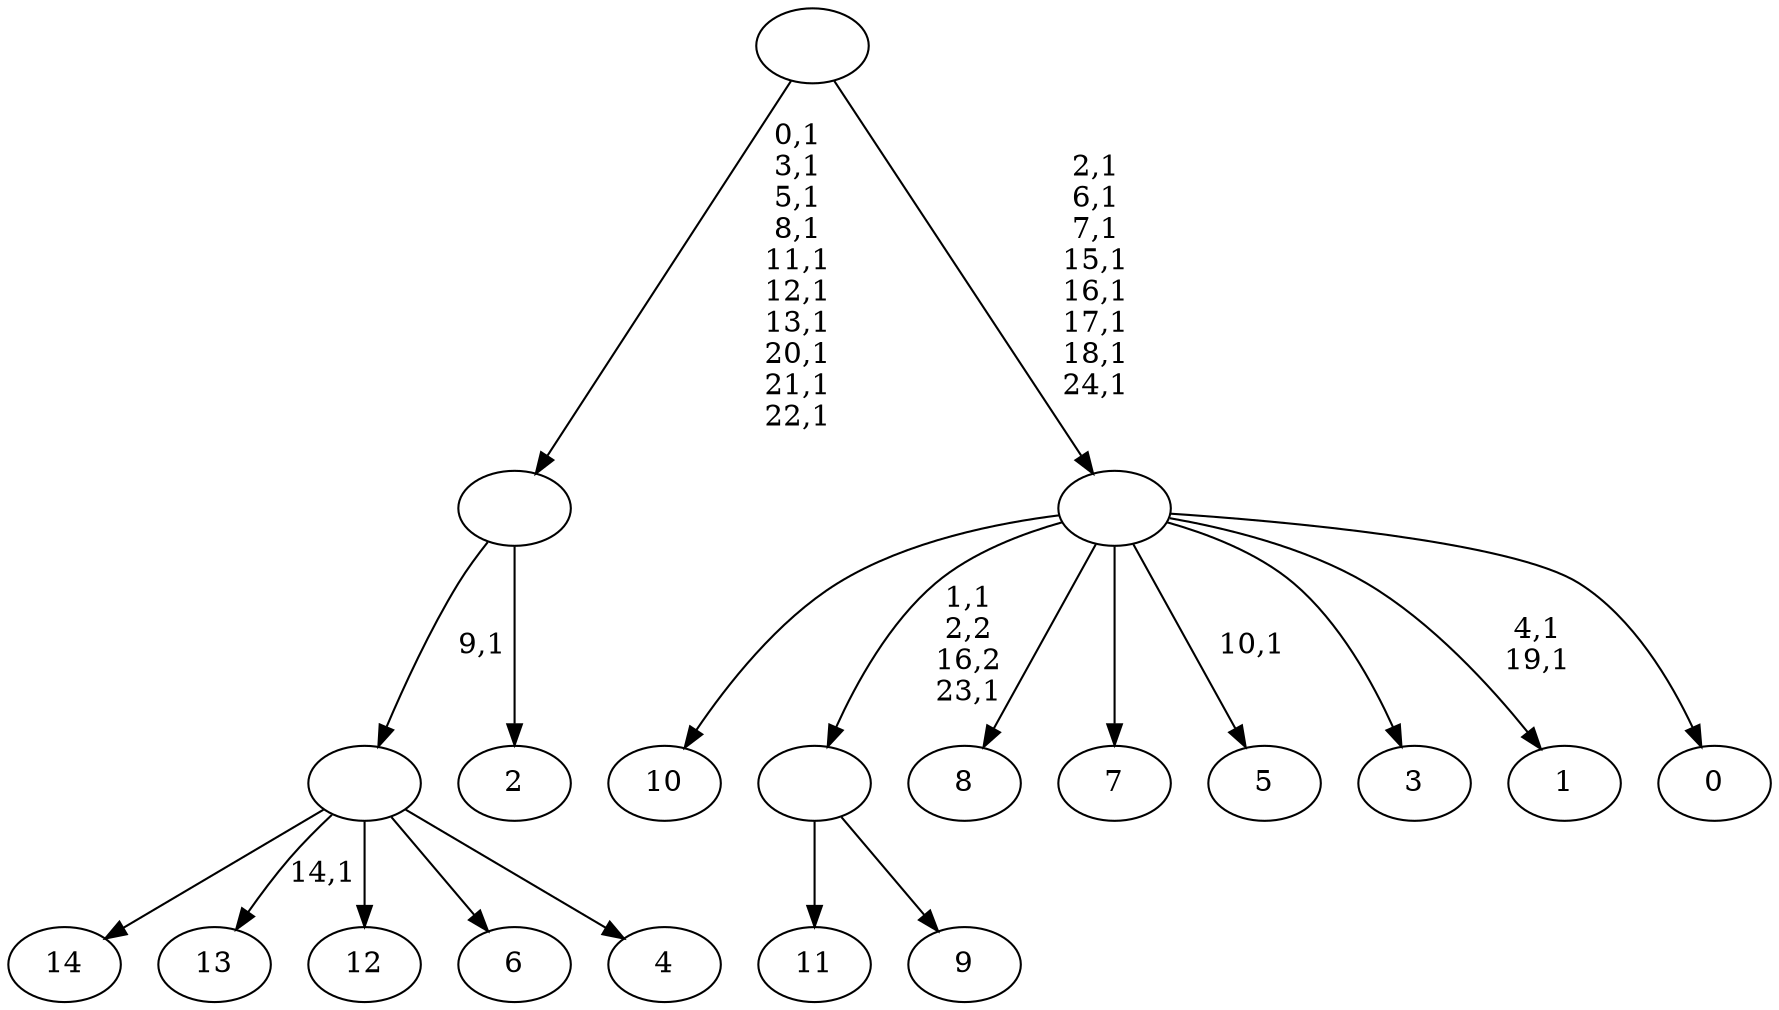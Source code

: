 digraph T {
	40 [label="14"]
	39 [label="13"]
	37 [label="12"]
	36 [label="11"]
	35 [label="10"]
	34 [label="9"]
	33 [label=""]
	31 [label="8"]
	30 [label="7"]
	29 [label="6"]
	28 [label="5"]
	26 [label="4"]
	25 [label=""]
	24 [label="3"]
	23 [label="2"]
	22 [label=""]
	12 [label="1"]
	9 [label="0"]
	8 [label=""]
	0 [label=""]
	33 -> 36 [label=""]
	33 -> 34 [label=""]
	25 -> 39 [label="14,1"]
	25 -> 40 [label=""]
	25 -> 37 [label=""]
	25 -> 29 [label=""]
	25 -> 26 [label=""]
	22 -> 25 [label="9,1"]
	22 -> 23 [label=""]
	8 -> 12 [label="4,1\n19,1"]
	8 -> 28 [label="10,1"]
	8 -> 33 [label="1,1\n2,2\n16,2\n23,1"]
	8 -> 35 [label=""]
	8 -> 31 [label=""]
	8 -> 30 [label=""]
	8 -> 24 [label=""]
	8 -> 9 [label=""]
	0 -> 8 [label="2,1\n6,1\n7,1\n15,1\n16,1\n17,1\n18,1\n24,1"]
	0 -> 22 [label="0,1\n3,1\n5,1\n8,1\n11,1\n12,1\n13,1\n20,1\n21,1\n22,1"]
}
